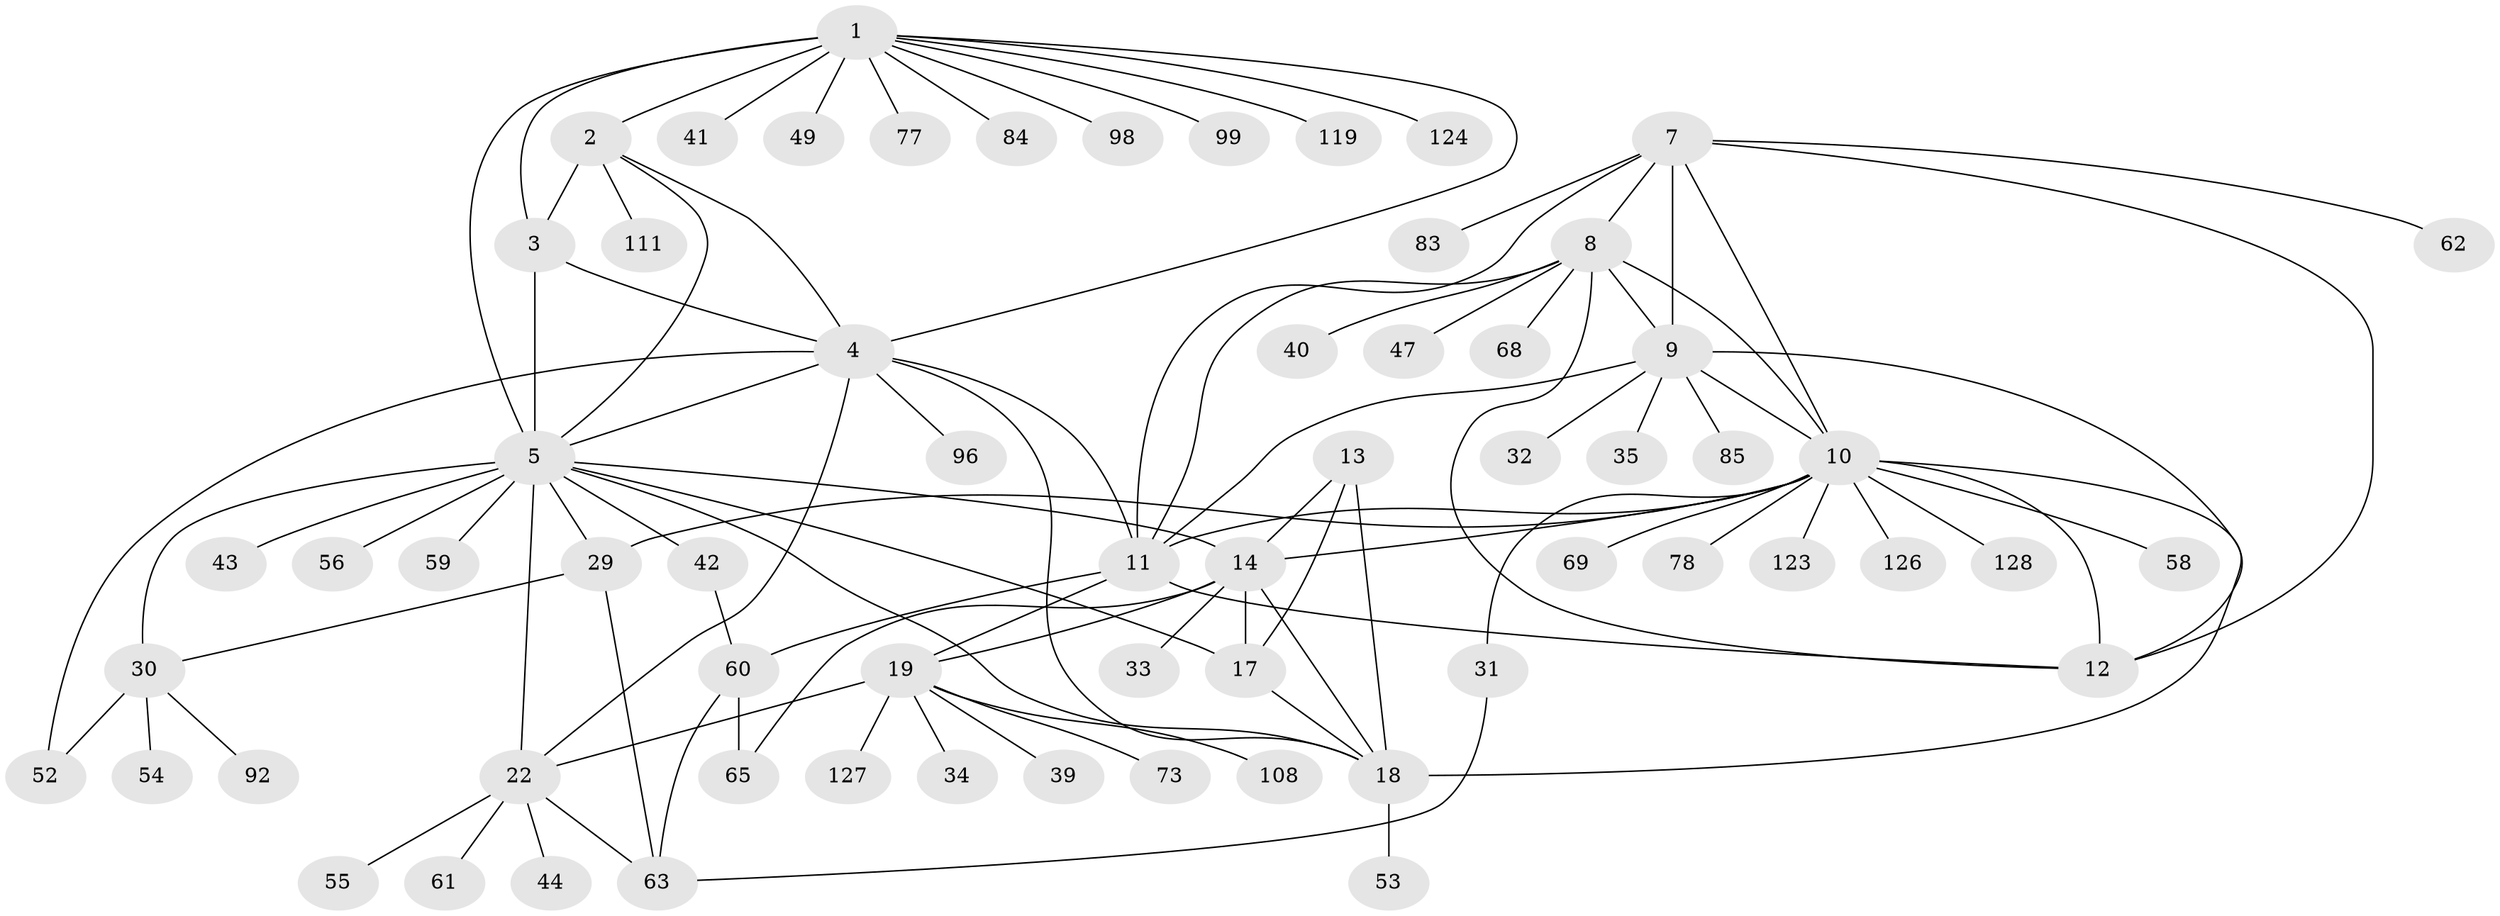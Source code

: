 // original degree distribution, {14: 0.007751937984496124, 6: 0.023255813953488372, 5: 0.031007751937984496, 10: 0.031007751937984496, 8: 0.046511627906976744, 7: 0.05426356589147287, 15: 0.007751937984496124, 11: 0.007751937984496124, 9: 0.031007751937984496, 12: 0.007751937984496124, 2: 0.13178294573643412, 1: 0.5813953488372093, 3: 0.031007751937984496, 4: 0.007751937984496124}
// Generated by graph-tools (version 1.1) at 2025/19/03/04/25 18:19:27]
// undirected, 64 vertices, 98 edges
graph export_dot {
graph [start="1"]
  node [color=gray90,style=filled];
  1;
  2;
  3;
  4;
  5 [super="+70+95+6+25"];
  7;
  8;
  9;
  10;
  11;
  12 [super="+90+38"];
  13;
  14 [super="+15+16"];
  17;
  18 [super="+93+64"];
  19 [super="+20"];
  22 [super="+24+23"];
  29 [super="+45+82+72"];
  30;
  31;
  32;
  33 [super="+50"];
  34;
  35;
  39;
  40;
  41;
  42 [super="+46"];
  43;
  44 [super="+87"];
  47;
  49;
  52 [super="+57"];
  53;
  54;
  55;
  56 [super="+106"];
  58;
  59;
  60 [super="+74+112"];
  61;
  62;
  63;
  65;
  68;
  69;
  73;
  77 [super="+103"];
  78;
  83;
  84;
  85;
  92 [super="+116"];
  96;
  98 [super="+105"];
  99;
  108;
  111;
  119;
  123;
  124;
  126;
  127;
  128;
  1 -- 2;
  1 -- 3;
  1 -- 4;
  1 -- 5 [weight=3];
  1 -- 41;
  1 -- 49;
  1 -- 77;
  1 -- 84;
  1 -- 98;
  1 -- 99;
  1 -- 119;
  1 -- 124;
  2 -- 3;
  2 -- 4;
  2 -- 5 [weight=2];
  2 -- 111;
  3 -- 4;
  3 -- 5 [weight=2];
  4 -- 5 [weight=2];
  4 -- 11;
  4 -- 18;
  4 -- 22;
  4 -- 52;
  4 -- 96;
  5 -- 56;
  5 -- 42;
  5 -- 43;
  5 -- 14;
  5 -- 17;
  5 -- 22;
  5 -- 59;
  5 -- 29 [weight=4];
  5 -- 30 [weight=4];
  5 -- 18;
  7 -- 8;
  7 -- 9;
  7 -- 10;
  7 -- 11;
  7 -- 12;
  7 -- 62;
  7 -- 83;
  8 -- 9;
  8 -- 10;
  8 -- 11;
  8 -- 12;
  8 -- 40;
  8 -- 47;
  8 -- 68;
  9 -- 10;
  9 -- 11;
  9 -- 12;
  9 -- 32;
  9 -- 35;
  9 -- 85;
  10 -- 11;
  10 -- 12;
  10 -- 29;
  10 -- 31;
  10 -- 58;
  10 -- 69;
  10 -- 78;
  10 -- 123;
  10 -- 126;
  10 -- 128;
  10 -- 14;
  10 -- 18;
  11 -- 12;
  11 -- 19;
  11 -- 60;
  13 -- 14 [weight=3];
  13 -- 17;
  13 -- 18;
  14 -- 17 [weight=3];
  14 -- 18 [weight=3];
  14 -- 33;
  14 -- 65;
  14 -- 19;
  17 -- 18;
  18 -- 53;
  19 -- 22 [weight=9];
  19 -- 39;
  19 -- 73;
  19 -- 108;
  19 -- 127;
  19 -- 34;
  22 -- 55;
  22 -- 44;
  22 -- 61;
  22 -- 63;
  29 -- 30;
  29 -- 63;
  30 -- 52;
  30 -- 54;
  30 -- 92;
  31 -- 63;
  42 -- 60;
  60 -- 65;
  60 -- 63;
}
